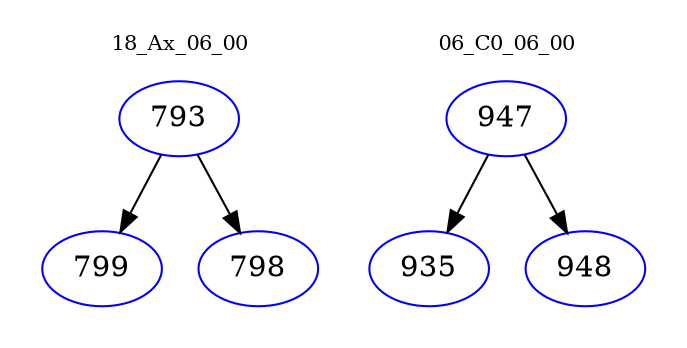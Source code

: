 digraph{
subgraph cluster_0 {
color = white
label = "18_Ax_06_00";
fontsize=10;
T0_793 [label="793", color="blue"]
T0_793 -> T0_799 [color="black"]
T0_799 [label="799", color="blue"]
T0_793 -> T0_798 [color="black"]
T0_798 [label="798", color="blue"]
}
subgraph cluster_1 {
color = white
label = "06_C0_06_00";
fontsize=10;
T1_947 [label="947", color="blue"]
T1_947 -> T1_935 [color="black"]
T1_935 [label="935", color="blue"]
T1_947 -> T1_948 [color="black"]
T1_948 [label="948", color="blue"]
}
}
